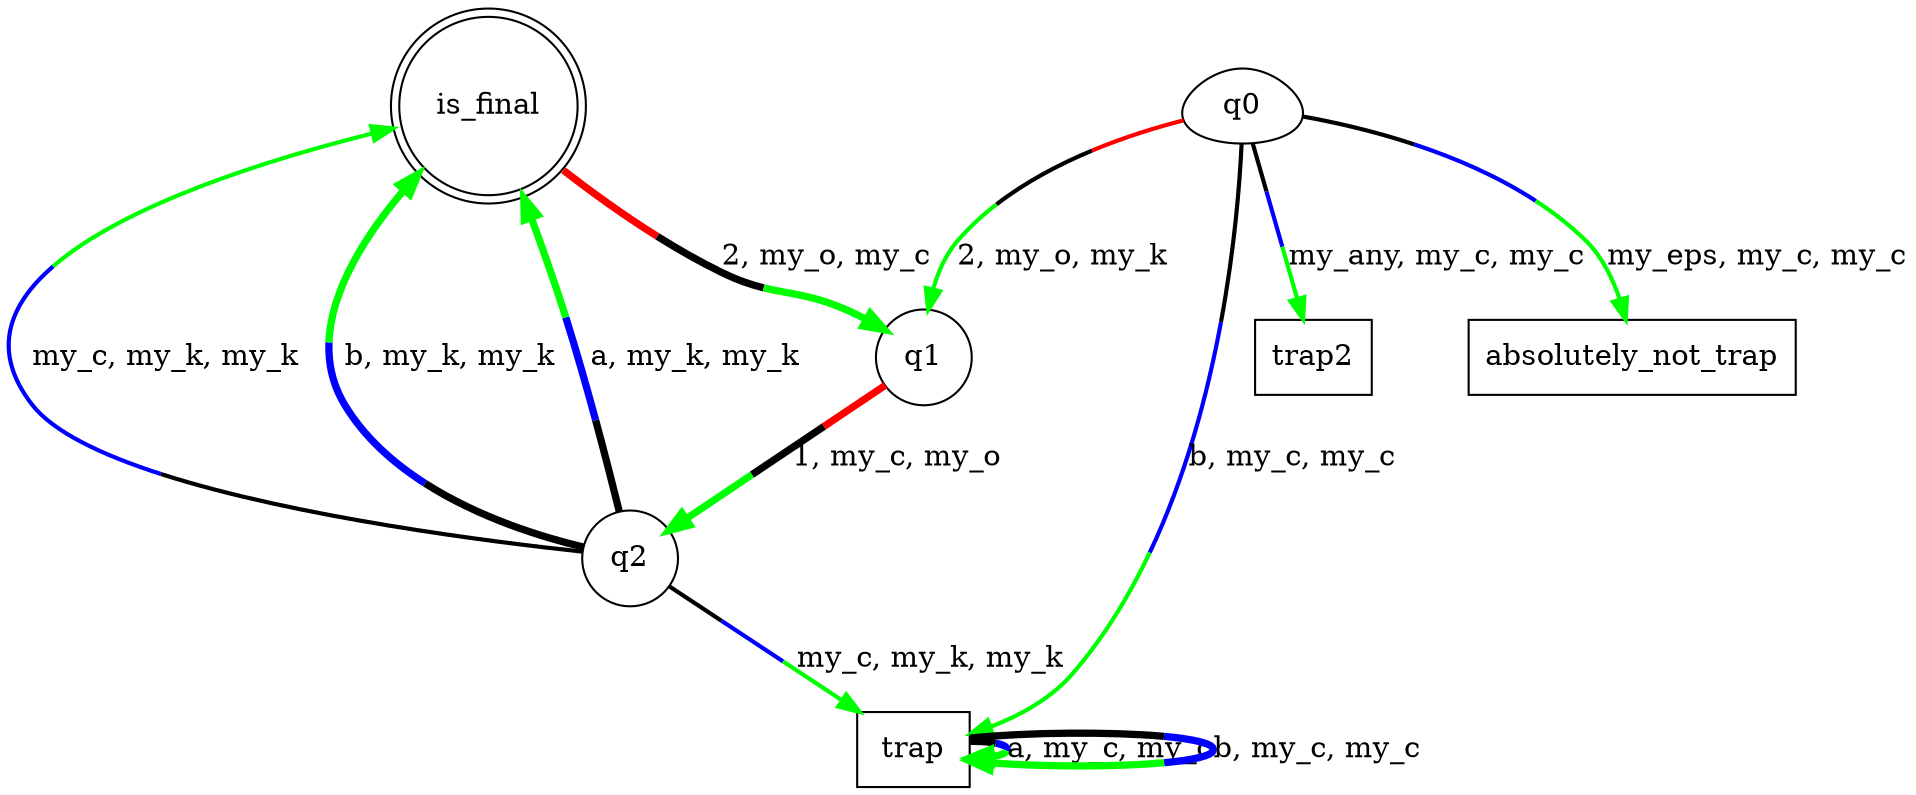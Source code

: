 digraph {
	q3 [label=is_final]
	q0 [shape=egg]
	q1 [shape=circle]
	q3 [shape=doublecircle]
	trap [shape=box]
	trap2 [shape=box]
	absolutely_not_trap [shape=box]
	q2 [shape=circle]
	q2 -> q3 [label="a, my_k, my_k" color="black:blue:green;0.33" penwidth=3.5]
	q2 -> q3 [label="my_c, my_k, my_k" color="black:blue:green;0.33" penwidth=2]
	trap -> trap [label="a, my_c, my_c" color="black:blue:green;0.33" penwidth=3.5]
	q2 -> q3 [label="b, my_k, my_k" color="black:blue:green;0.33" penwidth=3.5]
	q0 -> trap2 [label="my_any, my_c, my_c" color="black:blue:green;0.33" penwidth=2]
	q0 -> q1 [label="2, my_o, my_k" color="red:black:green;0.33" penwidth=2]
	q1 -> q2 [label="1, my_c, my_o" color="red:black:green;0.33" penwidth=3.5]
	q3 -> q1 [label="2, my_o, my_c" color="red:black:green;0.33" penwidth=3.5]
	q0 -> trap [label="b, my_c, my_c" color="black:blue:green;0.33" penwidth=2]
	trap -> trap [label="b, my_c, my_c" color="black:blue:green;0.33" penwidth=3.5]
	q2 -> trap [label="my_c, my_k, my_k" color="black:blue:green;0.33" penwidth=2]
	q0 -> absolutely_not_trap [label="my_eps, my_c, my_c" color="black:blue:green;0.33" penwidth=2]
}

